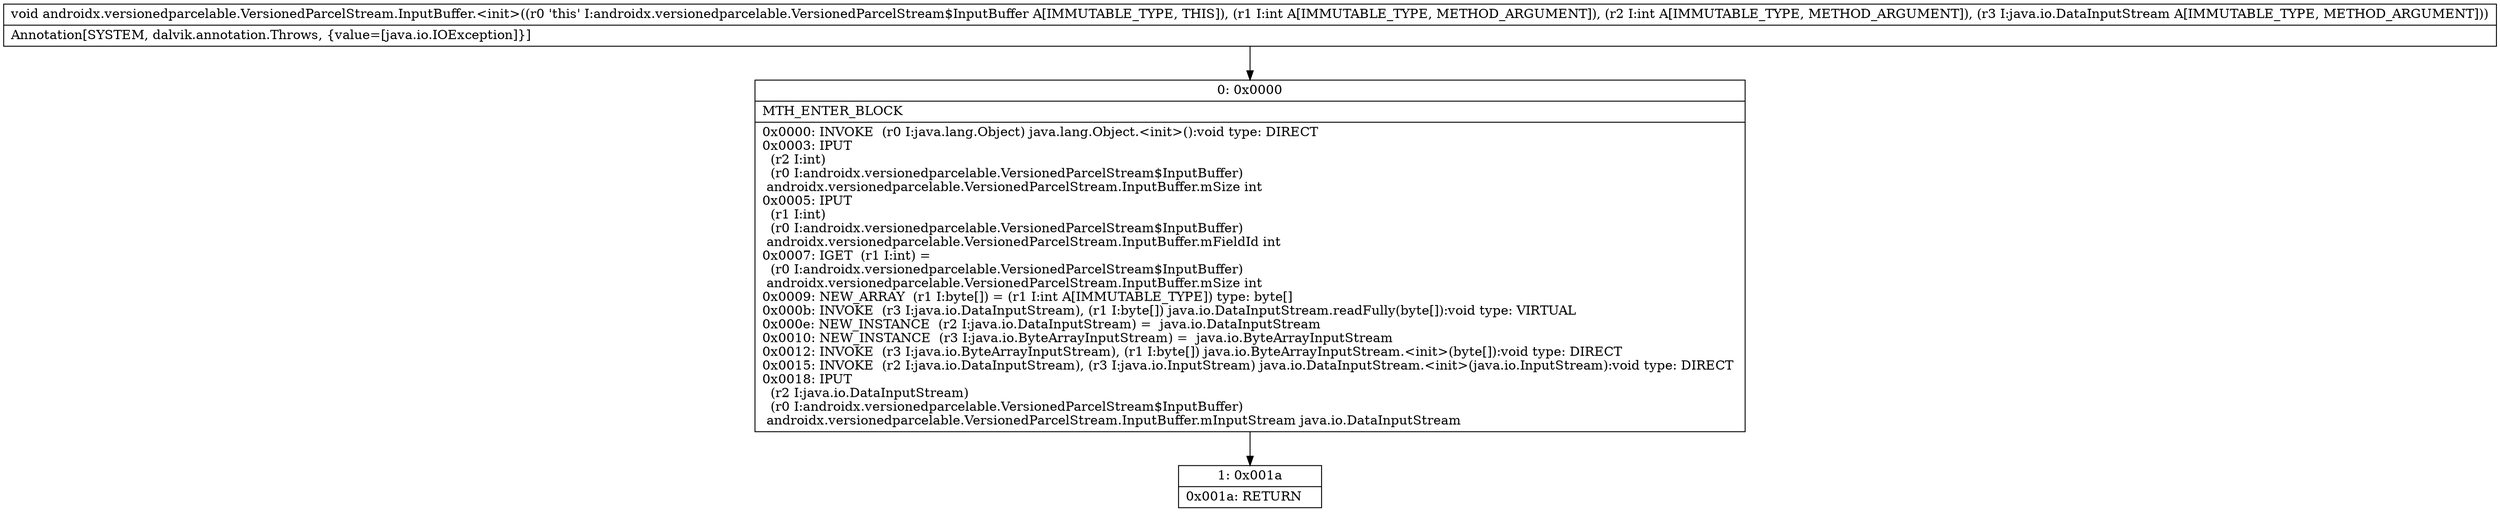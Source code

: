 digraph "CFG forandroidx.versionedparcelable.VersionedParcelStream.InputBuffer.\<init\>(IILjava\/io\/DataInputStream;)V" {
Node_0 [shape=record,label="{0\:\ 0x0000|MTH_ENTER_BLOCK\l|0x0000: INVOKE  (r0 I:java.lang.Object) java.lang.Object.\<init\>():void type: DIRECT \l0x0003: IPUT  \l  (r2 I:int)\l  (r0 I:androidx.versionedparcelable.VersionedParcelStream$InputBuffer)\l androidx.versionedparcelable.VersionedParcelStream.InputBuffer.mSize int \l0x0005: IPUT  \l  (r1 I:int)\l  (r0 I:androidx.versionedparcelable.VersionedParcelStream$InputBuffer)\l androidx.versionedparcelable.VersionedParcelStream.InputBuffer.mFieldId int \l0x0007: IGET  (r1 I:int) = \l  (r0 I:androidx.versionedparcelable.VersionedParcelStream$InputBuffer)\l androidx.versionedparcelable.VersionedParcelStream.InputBuffer.mSize int \l0x0009: NEW_ARRAY  (r1 I:byte[]) = (r1 I:int A[IMMUTABLE_TYPE]) type: byte[] \l0x000b: INVOKE  (r3 I:java.io.DataInputStream), (r1 I:byte[]) java.io.DataInputStream.readFully(byte[]):void type: VIRTUAL \l0x000e: NEW_INSTANCE  (r2 I:java.io.DataInputStream) =  java.io.DataInputStream \l0x0010: NEW_INSTANCE  (r3 I:java.io.ByteArrayInputStream) =  java.io.ByteArrayInputStream \l0x0012: INVOKE  (r3 I:java.io.ByteArrayInputStream), (r1 I:byte[]) java.io.ByteArrayInputStream.\<init\>(byte[]):void type: DIRECT \l0x0015: INVOKE  (r2 I:java.io.DataInputStream), (r3 I:java.io.InputStream) java.io.DataInputStream.\<init\>(java.io.InputStream):void type: DIRECT \l0x0018: IPUT  \l  (r2 I:java.io.DataInputStream)\l  (r0 I:androidx.versionedparcelable.VersionedParcelStream$InputBuffer)\l androidx.versionedparcelable.VersionedParcelStream.InputBuffer.mInputStream java.io.DataInputStream \l}"];
Node_1 [shape=record,label="{1\:\ 0x001a|0x001a: RETURN   \l}"];
MethodNode[shape=record,label="{void androidx.versionedparcelable.VersionedParcelStream.InputBuffer.\<init\>((r0 'this' I:androidx.versionedparcelable.VersionedParcelStream$InputBuffer A[IMMUTABLE_TYPE, THIS]), (r1 I:int A[IMMUTABLE_TYPE, METHOD_ARGUMENT]), (r2 I:int A[IMMUTABLE_TYPE, METHOD_ARGUMENT]), (r3 I:java.io.DataInputStream A[IMMUTABLE_TYPE, METHOD_ARGUMENT]))  | Annotation[SYSTEM, dalvik.annotation.Throws, \{value=[java.io.IOException]\}]\l}"];
MethodNode -> Node_0;
Node_0 -> Node_1;
}

